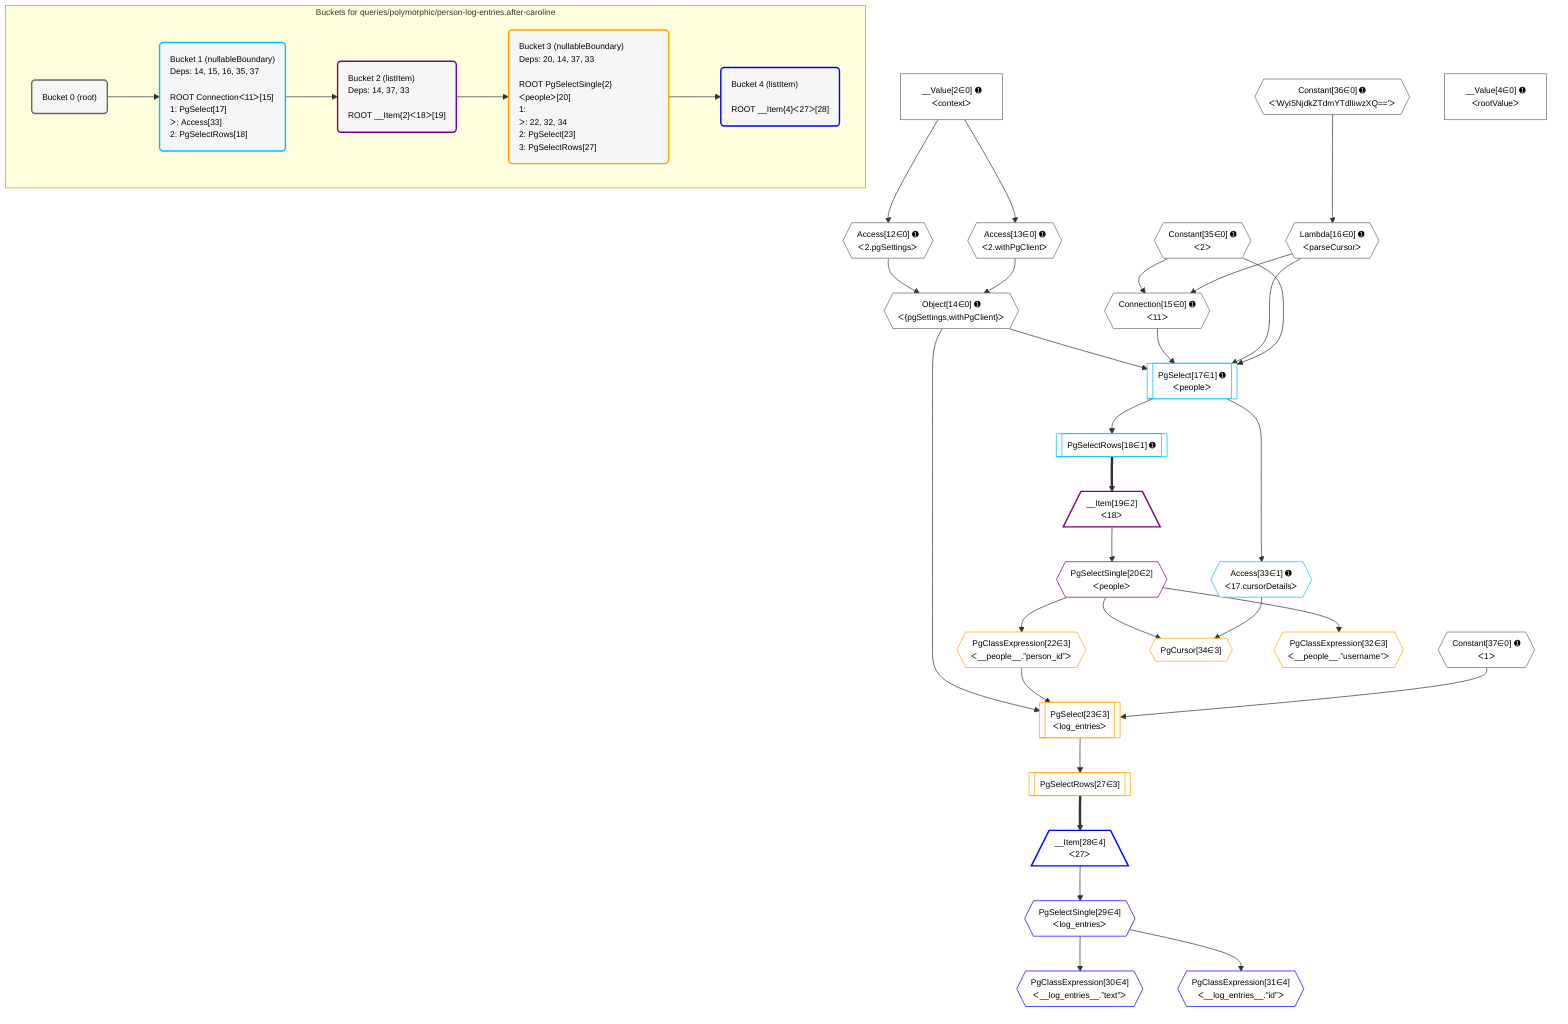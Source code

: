 %%{init: {'themeVariables': { 'fontSize': '12px'}}}%%
graph TD
    classDef path fill:#eee,stroke:#000,color:#000
    classDef plan fill:#fff,stroke-width:1px,color:#000
    classDef itemplan fill:#fff,stroke-width:2px,color:#000
    classDef unbatchedplan fill:#dff,stroke-width:1px,color:#000
    classDef sideeffectplan fill:#fcc,stroke-width:2px,color:#000
    classDef bucket fill:#f6f6f6,color:#000,stroke-width:2px,text-align:left


    %% plan dependencies
    Object14{{"Object[14∈0] ➊<br />ᐸ{pgSettings,withPgClient}ᐳ"}}:::plan
    Access12{{"Access[12∈0] ➊<br />ᐸ2.pgSettingsᐳ"}}:::plan
    Access13{{"Access[13∈0] ➊<br />ᐸ2.withPgClientᐳ"}}:::plan
    Access12 & Access13 --> Object14
    Connection15{{"Connection[15∈0] ➊<br />ᐸ11ᐳ"}}:::plan
    Constant35{{"Constant[35∈0] ➊<br />ᐸ2ᐳ"}}:::plan
    Lambda16{{"Lambda[16∈0] ➊<br />ᐸparseCursorᐳ"}}:::plan
    Constant35 & Lambda16 --> Connection15
    __Value2["__Value[2∈0] ➊<br />ᐸcontextᐳ"]:::plan
    __Value2 --> Access12
    __Value2 --> Access13
    Constant36{{"Constant[36∈0] ➊<br />ᐸ'WyI5NjdkZTdmYTdlIiwzXQ=='ᐳ"}}:::plan
    Constant36 --> Lambda16
    __Value4["__Value[4∈0] ➊<br />ᐸrootValueᐳ"]:::plan
    Constant37{{"Constant[37∈0] ➊<br />ᐸ1ᐳ"}}:::plan
    PgSelect17[["PgSelect[17∈1] ➊<br />ᐸpeopleᐳ"]]:::plan
    Object14 & Connection15 & Lambda16 & Constant35 --> PgSelect17
    PgSelectRows18[["PgSelectRows[18∈1] ➊"]]:::plan
    PgSelect17 --> PgSelectRows18
    Access33{{"Access[33∈1] ➊<br />ᐸ17.cursorDetailsᐳ"}}:::plan
    PgSelect17 --> Access33
    __Item19[/"__Item[19∈2]<br />ᐸ18ᐳ"\]:::itemplan
    PgSelectRows18 ==> __Item19
    PgSelectSingle20{{"PgSelectSingle[20∈2]<br />ᐸpeopleᐳ"}}:::plan
    __Item19 --> PgSelectSingle20
    PgSelect23[["PgSelect[23∈3]<br />ᐸlog_entriesᐳ"]]:::plan
    PgClassExpression22{{"PgClassExpression[22∈3]<br />ᐸ__people__.”person_id”ᐳ"}}:::plan
    Object14 & PgClassExpression22 & Constant37 --> PgSelect23
    PgCursor34{{"PgCursor[34∈3]"}}:::plan
    PgSelectSingle20 & Access33 --> PgCursor34
    PgSelectSingle20 --> PgClassExpression22
    PgSelectRows27[["PgSelectRows[27∈3]"]]:::plan
    PgSelect23 --> PgSelectRows27
    PgClassExpression32{{"PgClassExpression[32∈3]<br />ᐸ__people__.”username”ᐳ"}}:::plan
    PgSelectSingle20 --> PgClassExpression32
    __Item28[/"__Item[28∈4]<br />ᐸ27ᐳ"\]:::itemplan
    PgSelectRows27 ==> __Item28
    PgSelectSingle29{{"PgSelectSingle[29∈4]<br />ᐸlog_entriesᐳ"}}:::plan
    __Item28 --> PgSelectSingle29
    PgClassExpression30{{"PgClassExpression[30∈4]<br />ᐸ__log_entries__.”text”ᐳ"}}:::plan
    PgSelectSingle29 --> PgClassExpression30
    PgClassExpression31{{"PgClassExpression[31∈4]<br />ᐸ__log_entries__.”id”ᐳ"}}:::plan
    PgSelectSingle29 --> PgClassExpression31

    %% define steps

    subgraph "Buckets for queries/polymorphic/person-log-entries.after-caroline"
    Bucket0("Bucket 0 (root)"):::bucket
    classDef bucket0 stroke:#696969
    class Bucket0,__Value2,__Value4,Access12,Access13,Object14,Connection15,Lambda16,Constant35,Constant36,Constant37 bucket0
    Bucket1("Bucket 1 (nullableBoundary)<br />Deps: 14, 15, 16, 35, 37<br /><br />ROOT Connectionᐸ11ᐳ[15]<br />1: PgSelect[17]<br />ᐳ: Access[33]<br />2: PgSelectRows[18]"):::bucket
    classDef bucket1 stroke:#00bfff
    class Bucket1,PgSelect17,PgSelectRows18,Access33 bucket1
    Bucket2("Bucket 2 (listItem)<br />Deps: 14, 37, 33<br /><br />ROOT __Item{2}ᐸ18ᐳ[19]"):::bucket
    classDef bucket2 stroke:#7f007f
    class Bucket2,__Item19,PgSelectSingle20 bucket2
    Bucket3("Bucket 3 (nullableBoundary)<br />Deps: 20, 14, 37, 33<br /><br />ROOT PgSelectSingle{2}ᐸpeopleᐳ[20]<br />1: <br />ᐳ: 22, 32, 34<br />2: PgSelect[23]<br />3: PgSelectRows[27]"):::bucket
    classDef bucket3 stroke:#ffa500
    class Bucket3,PgClassExpression22,PgSelect23,PgSelectRows27,PgClassExpression32,PgCursor34 bucket3
    Bucket4("Bucket 4 (listItem)<br /><br />ROOT __Item{4}ᐸ27ᐳ[28]"):::bucket
    classDef bucket4 stroke:#0000ff
    class Bucket4,__Item28,PgSelectSingle29,PgClassExpression30,PgClassExpression31 bucket4
    Bucket0 --> Bucket1
    Bucket1 --> Bucket2
    Bucket2 --> Bucket3
    Bucket3 --> Bucket4
    end